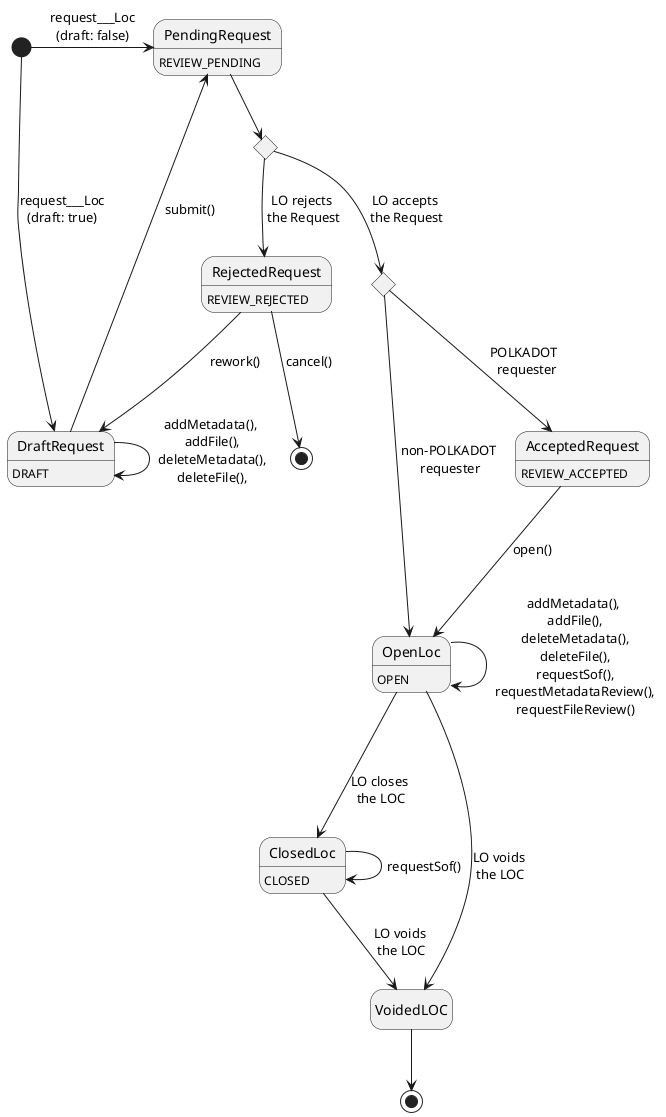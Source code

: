 @startuml
hide empty description
state "CancelledRequest" as CancelledRequest <<end>>
state "Decision" as decision <<choice>>
state "PolkadotRequester" as polkadotRequester <<choice>>
DraftRequest : DRAFT
PendingRequest : REVIEW_PENDING
OpenLoc : OPEN
RejectedRequest : REVIEW_REJECTED
ClosedLoc : CLOSED
AcceptedRequest : REVIEW_ACCEPTED
[*] -right-> PendingRequest: request___Loc\n(draft: false)
[*] --> DraftRequest: request___Loc\n(draft: true)
DraftRequest --> DraftRequest: addMetadata(),\n addFile(),\n deleteMetadata(),\n deleteFile(),\n
DraftRequest --> PendingRequest: submit()
PendingRequest --> decision
decision --> RejectedRequest: LO rejects\n the Request
decision --> polkadotRequester: LO accepts\n the Request
polkadotRequester --> OpenLoc: non-POLKADOT\n requester
polkadotRequester --> AcceptedRequest: POLKADOT\n  requester
AcceptedRequest --> OpenLoc: open()
OpenLoc --> VoidedLOC: LO voids\n the LOC
OpenLoc --> ClosedLoc: LO closes\n the LOC
ClosedLoc --> VoidedLOC: LO voids\n the LOC
VoidedLOC --> [*]
OpenLoc --> OpenLoc: addMetadata(),\n addFile(),\n deleteMetadata(),\n deleteFile(),\n requestSof(),\n requestMetadataReview(),\n requestFileReview()\n
ClosedLoc --> ClosedLoc: requestSof()
RejectedRequest --> CancelledRequest: cancel()
RejectedRequest --> DraftRequest: rework()
@enduml
